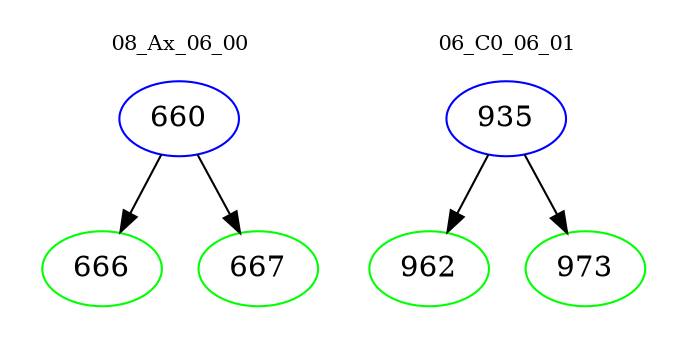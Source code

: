 digraph{
subgraph cluster_0 {
color = white
label = "08_Ax_06_00";
fontsize=10;
T0_660 [label="660", color="blue"]
T0_660 -> T0_666 [color="black"]
T0_666 [label="666", color="green"]
T0_660 -> T0_667 [color="black"]
T0_667 [label="667", color="green"]
}
subgraph cluster_1 {
color = white
label = "06_C0_06_01";
fontsize=10;
T1_935 [label="935", color="blue"]
T1_935 -> T1_962 [color="black"]
T1_962 [label="962", color="green"]
T1_935 -> T1_973 [color="black"]
T1_973 [label="973", color="green"]
}
}
